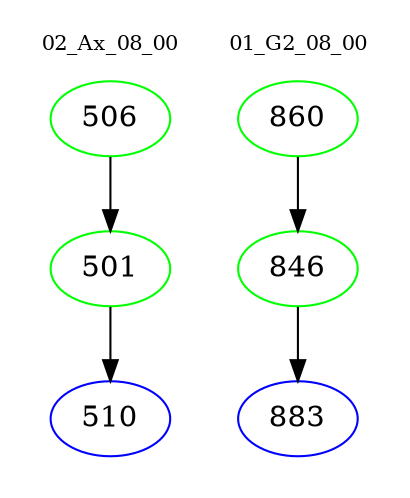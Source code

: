 digraph{
subgraph cluster_0 {
color = white
label = "02_Ax_08_00";
fontsize=10;
T0_506 [label="506", color="green"]
T0_506 -> T0_501 [color="black"]
T0_501 [label="501", color="green"]
T0_501 -> T0_510 [color="black"]
T0_510 [label="510", color="blue"]
}
subgraph cluster_1 {
color = white
label = "01_G2_08_00";
fontsize=10;
T1_860 [label="860", color="green"]
T1_860 -> T1_846 [color="black"]
T1_846 [label="846", color="green"]
T1_846 -> T1_883 [color="black"]
T1_883 [label="883", color="blue"]
}
}
